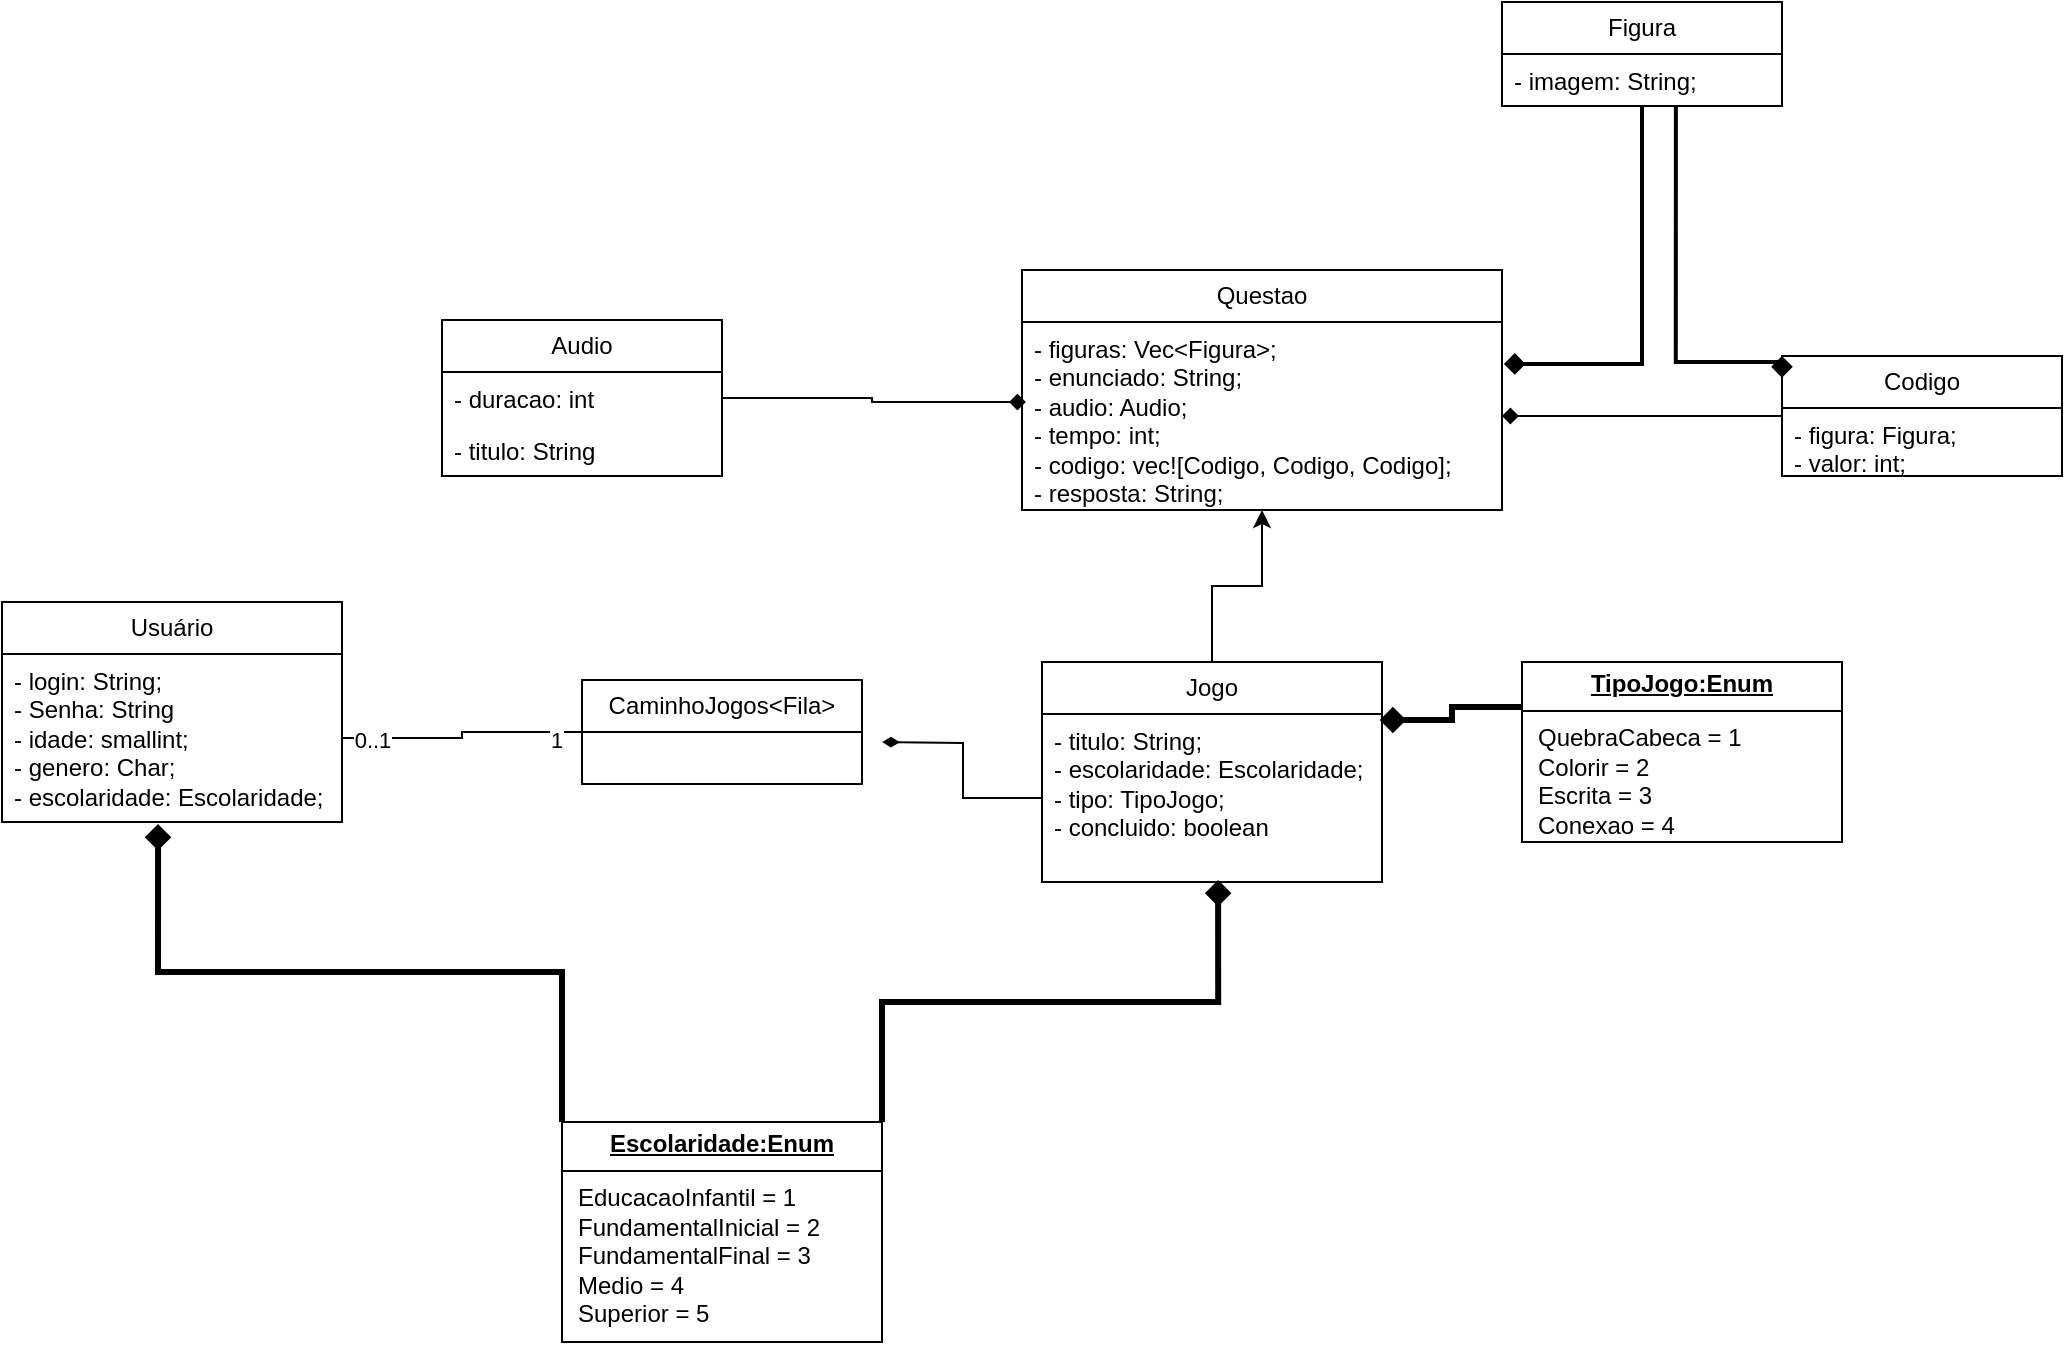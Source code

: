 <mxfile version="24.7.17">
  <diagram id="C5RBs43oDa-KdzZeNtuy" name="Page-1">
    <mxGraphModel dx="2261" dy="1928" grid="1" gridSize="10" guides="1" tooltips="1" connect="1" arrows="1" fold="1" page="1" pageScale="1" pageWidth="827" pageHeight="1169" math="0" shadow="0">
      <root>
        <mxCell id="WIyWlLk6GJQsqaUBKTNV-0" />
        <mxCell id="WIyWlLk6GJQsqaUBKTNV-1" parent="WIyWlLk6GJQsqaUBKTNV-0" />
        <mxCell id="dhXPU708QK2LbwDQzdHe-0" value="Usuário" style="swimlane;fontStyle=0;childLayout=stackLayout;horizontal=1;startSize=26;fillColor=none;horizontalStack=0;resizeParent=1;resizeParentMax=0;resizeLast=0;collapsible=1;marginBottom=0;whiteSpace=wrap;html=1;" vertex="1" parent="WIyWlLk6GJQsqaUBKTNV-1">
          <mxGeometry x="-110" y="80" width="170" height="110" as="geometry" />
        </mxCell>
        <mxCell id="dhXPU708QK2LbwDQzdHe-1" value="- login: String;&lt;div&gt;- Senha: String&lt;/div&gt;&lt;div&gt;- idade: smallint;&lt;/div&gt;&lt;div&gt;- genero: Char;&lt;/div&gt;&lt;div&gt;- escolaridade: Escolaridade;&lt;/div&gt;" style="text;strokeColor=none;fillColor=none;align=left;verticalAlign=top;spacingLeft=4;spacingRight=4;overflow=hidden;rotatable=0;points=[[0,0.5],[1,0.5]];portConstraint=eastwest;whiteSpace=wrap;html=1;" vertex="1" parent="dhXPU708QK2LbwDQzdHe-0">
          <mxGeometry y="26" width="170" height="84" as="geometry" />
        </mxCell>
        <mxCell id="dhXPU708QK2LbwDQzdHe-21" style="edgeStyle=orthogonalEdgeStyle;rounded=0;orthogonalLoop=1;jettySize=auto;html=1;" edge="1" parent="WIyWlLk6GJQsqaUBKTNV-1" source="dhXPU708QK2LbwDQzdHe-5" target="dhXPU708QK2LbwDQzdHe-17">
          <mxGeometry relative="1" as="geometry" />
        </mxCell>
        <mxCell id="dhXPU708QK2LbwDQzdHe-5" value="Jogo" style="swimlane;fontStyle=0;childLayout=stackLayout;horizontal=1;startSize=26;fillColor=none;horizontalStack=0;resizeParent=1;resizeParentMax=0;resizeLast=0;collapsible=1;marginBottom=0;whiteSpace=wrap;html=1;" vertex="1" parent="WIyWlLk6GJQsqaUBKTNV-1">
          <mxGeometry x="410" y="110" width="170" height="110" as="geometry" />
        </mxCell>
        <mxCell id="dhXPU708QK2LbwDQzdHe-45" style="edgeStyle=orthogonalEdgeStyle;rounded=0;orthogonalLoop=1;jettySize=auto;html=1;endArrow=diamondThin;endFill=1;" edge="1" parent="dhXPU708QK2LbwDQzdHe-5" source="dhXPU708QK2LbwDQzdHe-6">
          <mxGeometry relative="1" as="geometry">
            <mxPoint x="-80" y="40" as="targetPoint" />
          </mxGeometry>
        </mxCell>
        <mxCell id="dhXPU708QK2LbwDQzdHe-6" value="- titulo: String;&lt;div&gt;- escolaridade: Escolaridade;&lt;/div&gt;&lt;div&gt;- tipo: TipoJogo;&lt;/div&gt;&lt;div&gt;- concluido: boolean&lt;/div&gt;" style="text;strokeColor=none;fillColor=none;align=left;verticalAlign=top;spacingLeft=4;spacingRight=4;overflow=hidden;rotatable=0;points=[[0,0.5],[1,0.5]];portConstraint=eastwest;whiteSpace=wrap;html=1;" vertex="1" parent="dhXPU708QK2LbwDQzdHe-5">
          <mxGeometry y="26" width="170" height="84" as="geometry" />
        </mxCell>
        <mxCell id="dhXPU708QK2LbwDQzdHe-7" value="&lt;p style=&quot;margin:0px;margin-top:4px;text-align:center;text-decoration:underline;&quot;&gt;&lt;b&gt;TipoJogo:Enum&lt;/b&gt;&lt;/p&gt;&lt;hr size=&quot;1&quot; style=&quot;border-style:solid;&quot;&gt;&lt;p style=&quot;margin:0px;margin-left:8px;&quot;&gt;QuebraCabeca = 1&lt;br&gt;Colorir = 2&lt;br&gt;Escrita = 3&lt;/p&gt;&lt;p style=&quot;margin:0px;margin-left:8px;&quot;&gt;Conexao = 4&lt;/p&gt;" style="verticalAlign=top;align=left;overflow=fill;html=1;whiteSpace=wrap;" vertex="1" parent="WIyWlLk6GJQsqaUBKTNV-1">
          <mxGeometry x="650" y="110" width="160" height="90" as="geometry" />
        </mxCell>
        <mxCell id="dhXPU708QK2LbwDQzdHe-8" value="&lt;p style=&quot;margin:0px;margin-top:4px;text-align:center;text-decoration:underline;&quot;&gt;&lt;b&gt;Escolaridade:Enum&lt;/b&gt;&lt;/p&gt;&lt;hr size=&quot;1&quot; style=&quot;border-style:solid;&quot;&gt;&lt;p style=&quot;margin:0px;margin-left:8px;&quot;&gt;EducacaoInfantil = 1&lt;br&gt;FundamentalInicial = 2&lt;br&gt;FundamentalFinal = 3&lt;/p&gt;&lt;p style=&quot;margin:0px;margin-left:8px;&quot;&gt;Medio = 4&lt;/p&gt;&lt;p style=&quot;margin:0px;margin-left:8px;&quot;&gt;Superior = 5&lt;/p&gt;" style="verticalAlign=top;align=left;overflow=fill;html=1;whiteSpace=wrap;" vertex="1" parent="WIyWlLk6GJQsqaUBKTNV-1">
          <mxGeometry x="170" y="340" width="160" height="110" as="geometry" />
        </mxCell>
        <mxCell id="dhXPU708QK2LbwDQzdHe-9" style="edgeStyle=orthogonalEdgeStyle;rounded=0;orthogonalLoop=1;jettySize=auto;html=1;entryX=0;entryY=0.25;entryDx=0;entryDy=0;endArrow=none;endFill=0;startArrow=diamond;startFill=1;exitX=0.993;exitY=0.036;exitDx=0;exitDy=0;exitPerimeter=0;strokeWidth=3;" edge="1" parent="WIyWlLk6GJQsqaUBKTNV-1" source="dhXPU708QK2LbwDQzdHe-6" target="dhXPU708QK2LbwDQzdHe-7">
          <mxGeometry relative="1" as="geometry" />
        </mxCell>
        <mxCell id="dhXPU708QK2LbwDQzdHe-11" style="edgeStyle=orthogonalEdgeStyle;rounded=0;orthogonalLoop=1;jettySize=auto;html=1;exitX=0;exitY=0;exitDx=0;exitDy=0;entryX=0.459;entryY=1.012;entryDx=0;entryDy=0;entryPerimeter=0;startArrow=none;startFill=0;endArrow=diamond;endFill=1;strokeWidth=3;" edge="1" parent="WIyWlLk6GJQsqaUBKTNV-1" source="dhXPU708QK2LbwDQzdHe-8" target="dhXPU708QK2LbwDQzdHe-1">
          <mxGeometry relative="1" as="geometry" />
        </mxCell>
        <mxCell id="dhXPU708QK2LbwDQzdHe-12" style="edgeStyle=orthogonalEdgeStyle;rounded=0;orthogonalLoop=1;jettySize=auto;html=1;exitX=1;exitY=0;exitDx=0;exitDy=0;entryX=0.518;entryY=0.988;entryDx=0;entryDy=0;entryPerimeter=0;endArrow=diamond;endFill=1;strokeWidth=3;" edge="1" parent="WIyWlLk6GJQsqaUBKTNV-1" source="dhXPU708QK2LbwDQzdHe-8" target="dhXPU708QK2LbwDQzdHe-6">
          <mxGeometry relative="1" as="geometry" />
        </mxCell>
        <mxCell id="dhXPU708QK2LbwDQzdHe-13" value="Audio" style="swimlane;fontStyle=0;childLayout=stackLayout;horizontal=1;startSize=26;fillColor=none;horizontalStack=0;resizeParent=1;resizeParentMax=0;resizeLast=0;collapsible=1;marginBottom=0;whiteSpace=wrap;html=1;" vertex="1" parent="WIyWlLk6GJQsqaUBKTNV-1">
          <mxGeometry x="110" y="-61" width="140" height="78" as="geometry" />
        </mxCell>
        <mxCell id="dhXPU708QK2LbwDQzdHe-14" value="- duracao: int" style="text;strokeColor=none;fillColor=none;align=left;verticalAlign=top;spacingLeft=4;spacingRight=4;overflow=hidden;rotatable=0;points=[[0,0.5],[1,0.5]];portConstraint=eastwest;whiteSpace=wrap;html=1;" vertex="1" parent="dhXPU708QK2LbwDQzdHe-13">
          <mxGeometry y="26" width="140" height="26" as="geometry" />
        </mxCell>
        <mxCell id="dhXPU708QK2LbwDQzdHe-15" value="- titulo: String" style="text;strokeColor=none;fillColor=none;align=left;verticalAlign=top;spacingLeft=4;spacingRight=4;overflow=hidden;rotatable=0;points=[[0,0.5],[1,0.5]];portConstraint=eastwest;whiteSpace=wrap;html=1;" vertex="1" parent="dhXPU708QK2LbwDQzdHe-13">
          <mxGeometry y="52" width="140" height="26" as="geometry" />
        </mxCell>
        <mxCell id="dhXPU708QK2LbwDQzdHe-17" value="Questao" style="swimlane;fontStyle=0;childLayout=stackLayout;horizontal=1;startSize=26;fillColor=none;horizontalStack=0;resizeParent=1;resizeParentMax=0;resizeLast=0;collapsible=1;marginBottom=0;whiteSpace=wrap;html=1;" vertex="1" parent="WIyWlLk6GJQsqaUBKTNV-1">
          <mxGeometry x="400" y="-86" width="240" height="120" as="geometry" />
        </mxCell>
        <mxCell id="dhXPU708QK2LbwDQzdHe-18" value="- figuras: Vec&amp;lt;Figura&amp;gt;;&lt;div&gt;- enunciado: String;&lt;/div&gt;&lt;div&gt;- audio: Audio;&lt;/div&gt;&lt;div&gt;- tempo: int;&lt;/div&gt;&lt;div&gt;- codigo: vec![Codigo, Codigo, Codigo];&lt;/div&gt;&lt;div&gt;- resposta: String;&lt;/div&gt;" style="text;strokeColor=none;fillColor=none;align=left;verticalAlign=top;spacingLeft=4;spacingRight=4;overflow=hidden;rotatable=0;points=[[0,0.5],[1,0.5]];portConstraint=eastwest;whiteSpace=wrap;html=1;" vertex="1" parent="dhXPU708QK2LbwDQzdHe-17">
          <mxGeometry y="26" width="240" height="94" as="geometry" />
        </mxCell>
        <mxCell id="dhXPU708QK2LbwDQzdHe-26" style="edgeStyle=orthogonalEdgeStyle;rounded=0;orthogonalLoop=1;jettySize=auto;html=1;entryX=1;entryY=0.5;entryDx=0;entryDy=0;endArrow=diamond;endFill=1;" edge="1" parent="WIyWlLk6GJQsqaUBKTNV-1" source="dhXPU708QK2LbwDQzdHe-22" target="dhXPU708QK2LbwDQzdHe-18">
          <mxGeometry relative="1" as="geometry" />
        </mxCell>
        <mxCell id="dhXPU708QK2LbwDQzdHe-22" value="Codigo" style="swimlane;fontStyle=0;childLayout=stackLayout;horizontal=1;startSize=26;fillColor=none;horizontalStack=0;resizeParent=1;resizeParentMax=0;resizeLast=0;collapsible=1;marginBottom=0;whiteSpace=wrap;html=1;" vertex="1" parent="WIyWlLk6GJQsqaUBKTNV-1">
          <mxGeometry x="780" y="-43" width="140" height="60" as="geometry" />
        </mxCell>
        <mxCell id="dhXPU708QK2LbwDQzdHe-23" value="- figura: Figura;&lt;div&gt;- valor: int;&lt;/div&gt;" style="text;strokeColor=none;fillColor=none;align=left;verticalAlign=top;spacingLeft=4;spacingRight=4;overflow=hidden;rotatable=0;points=[[0,0.5],[1,0.5]];portConstraint=eastwest;whiteSpace=wrap;html=1;" vertex="1" parent="dhXPU708QK2LbwDQzdHe-22">
          <mxGeometry y="26" width="140" height="34" as="geometry" />
        </mxCell>
        <mxCell id="dhXPU708QK2LbwDQzdHe-27" value="Figura" style="swimlane;fontStyle=0;childLayout=stackLayout;horizontal=1;startSize=26;fillColor=none;horizontalStack=0;resizeParent=1;resizeParentMax=0;resizeLast=0;collapsible=1;marginBottom=0;whiteSpace=wrap;html=1;" vertex="1" parent="WIyWlLk6GJQsqaUBKTNV-1">
          <mxGeometry x="640" y="-220" width="140" height="52" as="geometry" />
        </mxCell>
        <mxCell id="dhXPU708QK2LbwDQzdHe-28" value="- imagem: String;" style="text;strokeColor=none;fillColor=none;align=left;verticalAlign=top;spacingLeft=4;spacingRight=4;overflow=hidden;rotatable=0;points=[[0,0.5],[1,0.5]];portConstraint=eastwest;whiteSpace=wrap;html=1;" vertex="1" parent="dhXPU708QK2LbwDQzdHe-27">
          <mxGeometry y="26" width="140" height="26" as="geometry" />
        </mxCell>
        <mxCell id="dhXPU708QK2LbwDQzdHe-31" style="edgeStyle=orthogonalEdgeStyle;rounded=0;orthogonalLoop=1;jettySize=auto;html=1;entryX=1.004;entryY=0.223;entryDx=0;entryDy=0;entryPerimeter=0;startArrow=none;startFill=0;endArrow=diamond;endFill=1;strokeWidth=2;" edge="1" parent="WIyWlLk6GJQsqaUBKTNV-1" source="dhXPU708QK2LbwDQzdHe-27" target="dhXPU708QK2LbwDQzdHe-18">
          <mxGeometry relative="1" as="geometry" />
        </mxCell>
        <mxCell id="dhXPU708QK2LbwDQzdHe-32" style="edgeStyle=orthogonalEdgeStyle;rounded=0;orthogonalLoop=1;jettySize=auto;html=1;exitX=0;exitY=0;exitDx=0;exitDy=0;entryX=0.621;entryY=1;entryDx=0;entryDy=0;entryPerimeter=0;endArrow=none;endFill=0;startArrow=diamond;startFill=1;strokeWidth=2;" edge="1" parent="WIyWlLk6GJQsqaUBKTNV-1" source="dhXPU708QK2LbwDQzdHe-22" target="dhXPU708QK2LbwDQzdHe-28">
          <mxGeometry relative="1" as="geometry">
            <Array as="points">
              <mxPoint x="780" y="-40" />
              <mxPoint x="727" y="-40" />
            </Array>
          </mxGeometry>
        </mxCell>
        <mxCell id="dhXPU708QK2LbwDQzdHe-33" style="edgeStyle=orthogonalEdgeStyle;rounded=0;orthogonalLoop=1;jettySize=auto;html=1;entryX=0.008;entryY=0.426;entryDx=0;entryDy=0;entryPerimeter=0;endArrow=diamond;endFill=1;" edge="1" parent="WIyWlLk6GJQsqaUBKTNV-1" source="dhXPU708QK2LbwDQzdHe-14" target="dhXPU708QK2LbwDQzdHe-18">
          <mxGeometry relative="1" as="geometry" />
        </mxCell>
        <mxCell id="dhXPU708QK2LbwDQzdHe-46" style="edgeStyle=orthogonalEdgeStyle;rounded=0;orthogonalLoop=1;jettySize=auto;html=1;entryX=1;entryY=0.5;entryDx=0;entryDy=0;endArrow=none;endFill=0;" edge="1" parent="WIyWlLk6GJQsqaUBKTNV-1" source="dhXPU708QK2LbwDQzdHe-41" target="dhXPU708QK2LbwDQzdHe-1">
          <mxGeometry relative="1" as="geometry" />
        </mxCell>
        <mxCell id="dhXPU708QK2LbwDQzdHe-47" value="0..1" style="edgeLabel;html=1;align=center;verticalAlign=middle;resizable=0;points=[];" vertex="1" connectable="0" parent="dhXPU708QK2LbwDQzdHe-46">
          <mxGeometry x="0.756" y="1" relative="1" as="geometry">
            <mxPoint as="offset" />
          </mxGeometry>
        </mxCell>
        <mxCell id="dhXPU708QK2LbwDQzdHe-48" value="1" style="edgeLabel;html=1;align=center;verticalAlign=middle;resizable=0;points=[];" vertex="1" connectable="0" parent="dhXPU708QK2LbwDQzdHe-46">
          <mxGeometry x="-0.789" y="4" relative="1" as="geometry">
            <mxPoint as="offset" />
          </mxGeometry>
        </mxCell>
        <mxCell id="dhXPU708QK2LbwDQzdHe-41" value="CaminhoJogos&amp;lt;Fila&amp;gt;" style="swimlane;fontStyle=0;childLayout=stackLayout;horizontal=1;startSize=26;fillColor=none;horizontalStack=0;resizeParent=1;resizeParentMax=0;resizeLast=0;collapsible=1;marginBottom=0;whiteSpace=wrap;html=1;" vertex="1" parent="WIyWlLk6GJQsqaUBKTNV-1">
          <mxGeometry x="180" y="119" width="140" height="52" as="geometry" />
        </mxCell>
      </root>
    </mxGraphModel>
  </diagram>
</mxfile>
